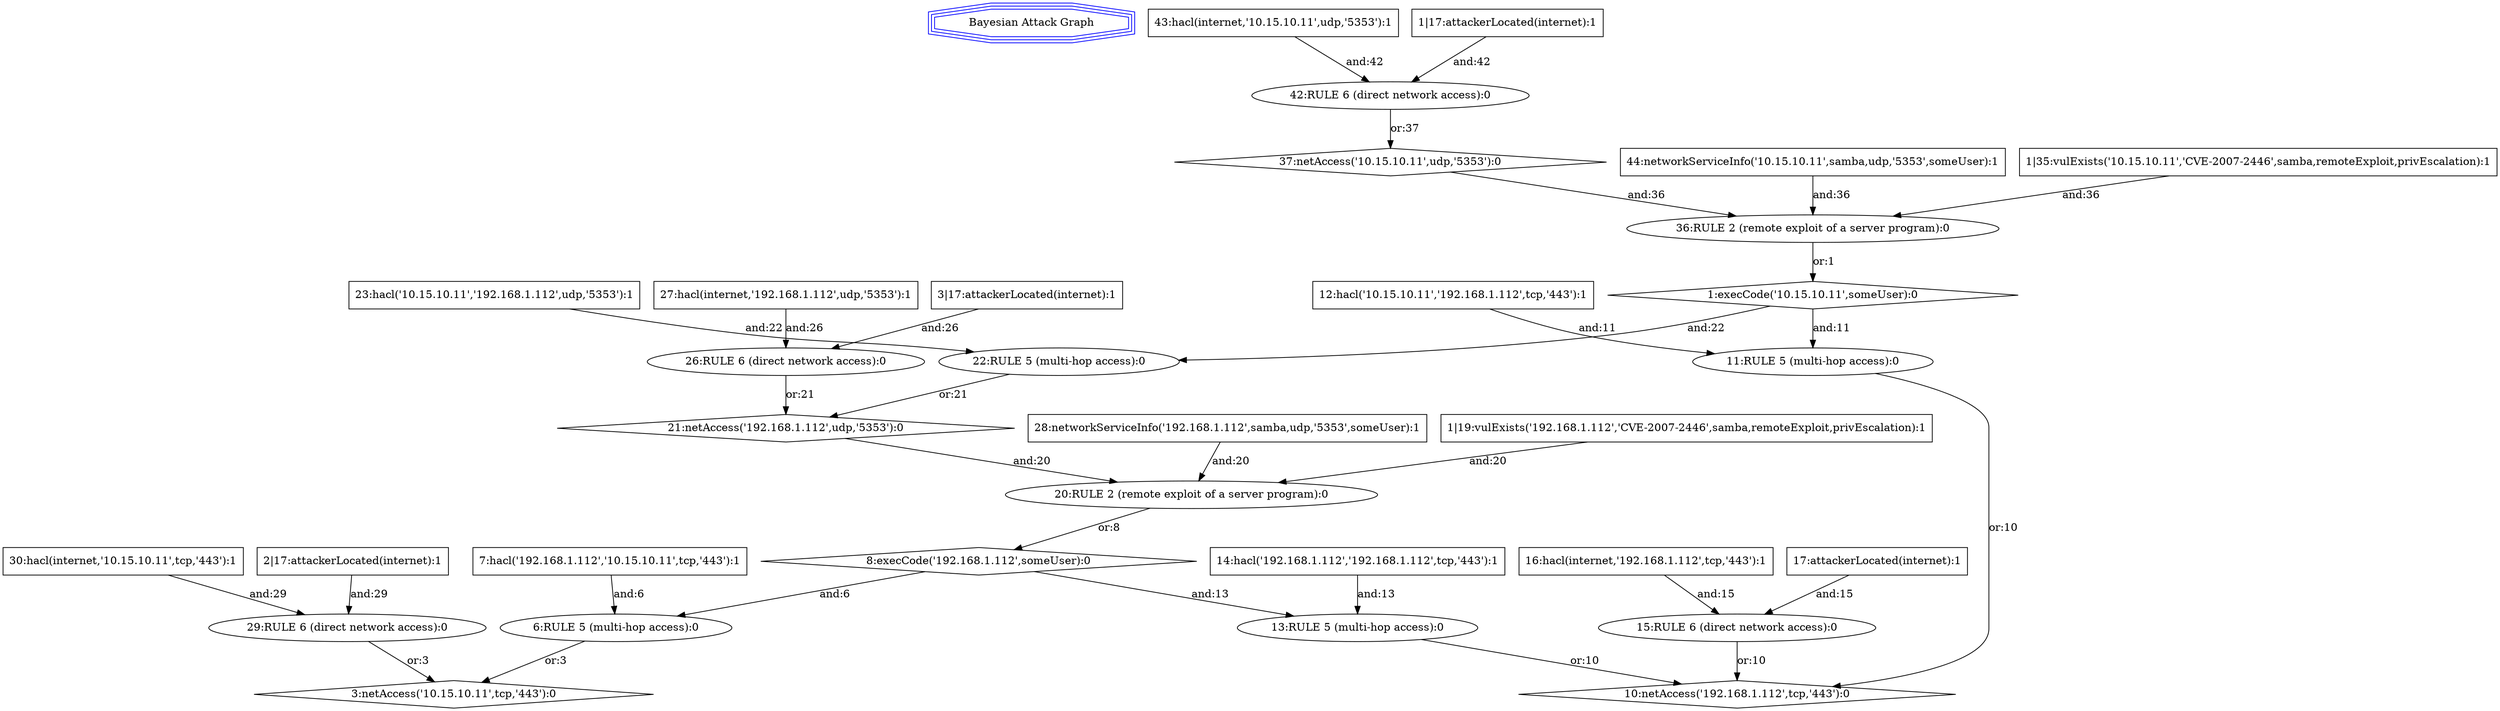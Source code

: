 // This is a attack_graph.
digraph "Bayesian Attack Graph" {
	"Bayesian Attack Graph" [label="Bayesian Attack Graph" color=blue shape=tripleoctagon]
	1 [label="1:execCode('10.15.10.11',someUser):0" shape=diamond]
	3 [label="3:netAccess('10.15.10.11',tcp,'443'):0" shape=diamond]
	6 [label="6:RULE 5 (multi-hop access):0" shape=ellipse]
	7 [label="7:hacl('192.168.1.112','10.15.10.11',tcp,'443'):1" shape=box]
	8 [label="8:execCode('192.168.1.112',someUser):0" shape=diamond]
	10 [label="10:netAccess('192.168.1.112',tcp,'443'):0" shape=diamond]
	11 [label="11:RULE 5 (multi-hop access):0" shape=ellipse]
	12 [label="12:hacl('10.15.10.11','192.168.1.112',tcp,'443'):1" shape=box]
	13 [label="13:RULE 5 (multi-hop access):0" shape=ellipse]
	14 [label="14:hacl('192.168.1.112','192.168.1.112',tcp,'443'):1" shape=box]
	15 [label="15:RULE 6 (direct network access):0" shape=ellipse]
	16 [label="16:hacl(internet,'192.168.1.112',tcp,'443'):1" shape=box]
	17 [label="17:attackerLocated(internet):1" shape=box]
	20 [label="20:RULE 2 (remote exploit of a server program):0" shape=ellipse]
	21 [label="21:netAccess('192.168.1.112',udp,'5353'):0" shape=diamond]
	22 [label="22:RULE 5 (multi-hop access):0" shape=ellipse]
	23 [label="23:hacl('10.15.10.11','192.168.1.112',udp,'5353'):1" shape=box]
	26 [label="26:RULE 6 (direct network access):0" shape=ellipse]
	27 [label="27:hacl(internet,'192.168.1.112',udp,'5353'):1" shape=box]
	28 [label="28:networkServiceInfo('192.168.1.112',samba,udp,'5353',someUser):1" shape=box]
	29 [label="29:RULE 6 (direct network access):0" shape=ellipse]
	30 [label="30:hacl(internet,'10.15.10.11',tcp,'443'):1" shape=box]
	36 [label="36:RULE 2 (remote exploit of a server program):0" shape=ellipse]
	37 [label="37:netAccess('10.15.10.11',udp,'5353'):0" shape=diamond]
	42 [label="42:RULE 6 (direct network access):0" shape=ellipse]
	43 [label="43:hacl(internet,'10.15.10.11',udp,'5353'):1" shape=box]
	44 [label="44:networkServiceInfo('10.15.10.11',samba,udp,'5353',someUser):1" shape=box]
	"1|17" [label="1|17:attackerLocated(internet):1" shape=box]
	"2|17" [label="2|17:attackerLocated(internet):1" shape=box]
	"3|17" [label="3|17:attackerLocated(internet):1" shape=box]
	"1|19" [label="1|19:vulExists('192.168.1.112','CVE-2007-2446',samba,remoteExploit,privEscalation):1" shape=box]
	"1|35" [label="1|35:vulExists('10.15.10.11','CVE-2007-2446',samba,remoteExploit,privEscalation):1" shape=box]
	7 -> 6 [label="and:6"]
	12 -> 11 [label="and:11"]
	1 -> 11 [label="and:11"]
	11 -> 10 [label="or:10"]
	14 -> 13 [label="and:13"]
	8 -> 13 [label="and:13"]
	13 -> 10 [label="or:10"]
	16 -> 15 [label="and:15"]
	17 -> 15 [label="and:15"]
	15 -> 10 [label="or:10"]
	23 -> 22 [label="and:22"]
	1 -> 22 [label="and:22"]
	22 -> 21 [label="or:21"]
	27 -> 26 [label="and:26"]
	"3|17" -> 26 [label="and:26"]
	26 -> 21 [label="or:21"]
	21 -> 20 [label="and:20"]
	28 -> 20 [label="and:20"]
	"1|19" -> 20 [label="and:20"]
	20 -> 8 [label="or:8"]
	8 -> 6 [label="and:6"]
	6 -> 3 [label="or:3"]
	30 -> 29 [label="and:29"]
	"2|17" -> 29 [label="and:29"]
	29 -> 3 [label="or:3"]
	43 -> 42 [label="and:42"]
	"1|17" -> 42 [label="and:42"]
	42 -> 37 [label="or:37"]
	37 -> 36 [label="and:36"]
	44 -> 36 [label="and:36"]
	"1|35" -> 36 [label="and:36"]
	36 -> 1 [label="or:1"]
}
